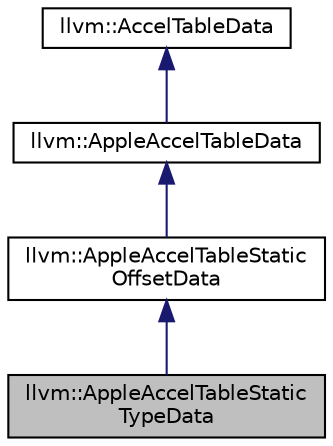 digraph "llvm::AppleAccelTableStaticTypeData"
{
 // LATEX_PDF_SIZE
  bgcolor="transparent";
  edge [fontname="Helvetica",fontsize="10",labelfontname="Helvetica",labelfontsize="10"];
  node [fontname="Helvetica",fontsize="10",shape="box"];
  Node1 [label="llvm::AppleAccelTableStatic\lTypeData",height=0.2,width=0.4,color="black", fillcolor="grey75", style="filled", fontcolor="black",tooltip="Accelerator table data implementation for type accelerator tables with a DIE offset but no actual DIE..."];
  Node2 -> Node1 [dir="back",color="midnightblue",fontsize="10",style="solid",fontname="Helvetica"];
  Node2 [label="llvm::AppleAccelTableStatic\lOffsetData",height=0.2,width=0.4,color="black",URL="$classllvm_1_1AppleAccelTableStaticOffsetData.html",tooltip="Accelerator table data implementation for simple Apple accelerator tables with a DIE offset but no ac..."];
  Node3 -> Node2 [dir="back",color="midnightblue",fontsize="10",style="solid",fontname="Helvetica"];
  Node3 [label="llvm::AppleAccelTableData",height=0.2,width=0.4,color="black",URL="$classllvm_1_1AppleAccelTableData.html",tooltip="A base class for different implementations of Data classes for Apple Accelerator Tables."];
  Node4 -> Node3 [dir="back",color="midnightblue",fontsize="10",style="solid",fontname="Helvetica"];
  Node4 [label="llvm::AccelTableData",height=0.2,width=0.4,color="black",URL="$classllvm_1_1AccelTableData.html",tooltip="Interface which the different types of accelerator table data have to conform."];
}
